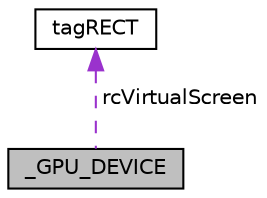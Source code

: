 digraph G
{
  edge [fontname="Helvetica",fontsize="10",labelfontname="Helvetica",labelfontsize="10"];
  node [fontname="Helvetica",fontsize="10",shape=record];
  Node1 [label="_GPU_DEVICE",height=0.2,width=0.4,color="black", fillcolor="grey75", style="filled" fontcolor="black"];
  Node2 -> Node1 [dir="back",color="darkorchid3",fontsize="10",style="dashed",label=" rcVirtualScreen" ,fontname="Helvetica"];
  Node2 [label="tagRECT",height=0.2,width=0.4,color="black", fillcolor="white", style="filled",URL="$structtag_r_e_c_t.html"];
}
